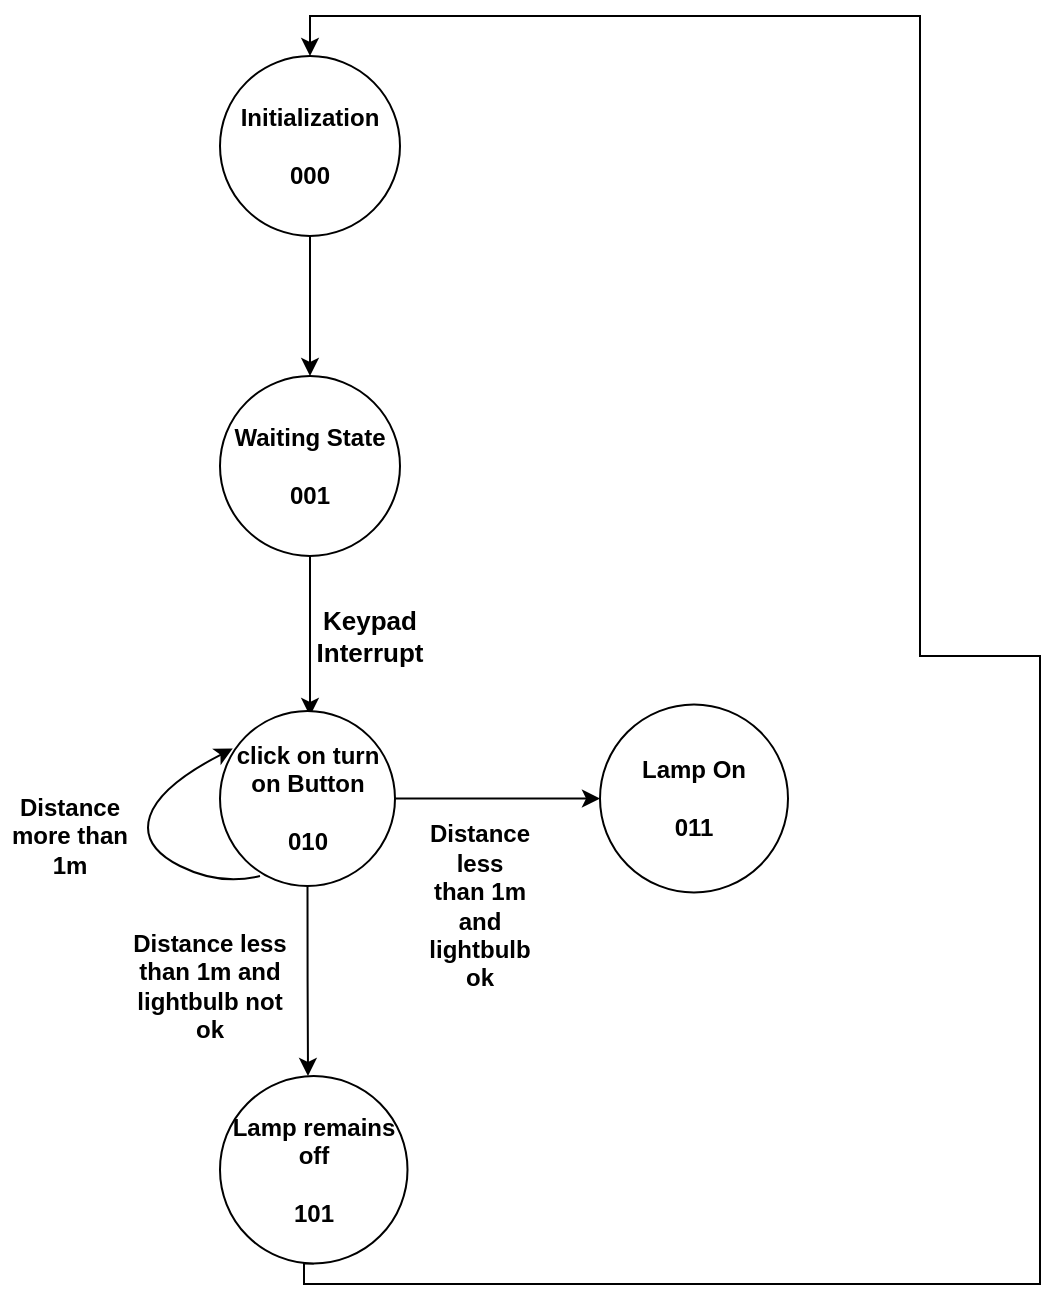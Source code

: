 <mxfile version="13.5.5" type="github">
  <diagram id="C5RBs43oDa-KdzZeNtuy" name="Page-1">
    <mxGraphModel dx="1038" dy="2886" grid="1" gridSize="10" guides="1" tooltips="1" connect="1" arrows="1" fold="1" page="1" pageScale="1" pageWidth="827" pageHeight="1169" math="0" shadow="0">
      <root>
        <mxCell id="WIyWlLk6GJQsqaUBKTNV-0" />
        <mxCell id="WIyWlLk6GJQsqaUBKTNV-1" parent="WIyWlLk6GJQsqaUBKTNV-0" />
        <mxCell id="OIHfa1k98YDZYsbXEpAn-5" style="edgeStyle=orthogonalEdgeStyle;rounded=0;orthogonalLoop=1;jettySize=auto;html=1;entryX=0.5;entryY=0;entryDx=0;entryDy=0;" edge="1" parent="WIyWlLk6GJQsqaUBKTNV-1" source="OIHfa1k98YDZYsbXEpAn-4" target="OIHfa1k98YDZYsbXEpAn-6">
          <mxGeometry relative="1" as="geometry">
            <mxPoint x="180" y="-2120" as="targetPoint" />
            <Array as="points" />
          </mxGeometry>
        </mxCell>
        <mxCell id="OIHfa1k98YDZYsbXEpAn-4" value="&lt;b&gt;Initialization&lt;br&gt;&lt;br&gt;000&lt;/b&gt;" style="ellipse;whiteSpace=wrap;html=1;aspect=fixed;" vertex="1" parent="WIyWlLk6GJQsqaUBKTNV-1">
          <mxGeometry x="130" y="-2270" width="90" height="90" as="geometry" />
        </mxCell>
        <mxCell id="OIHfa1k98YDZYsbXEpAn-7" style="edgeStyle=orthogonalEdgeStyle;rounded=0;orthogonalLoop=1;jettySize=auto;html=1;" edge="1" parent="WIyWlLk6GJQsqaUBKTNV-1" source="OIHfa1k98YDZYsbXEpAn-6">
          <mxGeometry relative="1" as="geometry">
            <mxPoint x="175" y="-1940" as="targetPoint" />
          </mxGeometry>
        </mxCell>
        <mxCell id="OIHfa1k98YDZYsbXEpAn-6" value="&lt;b&gt;Waiting State&lt;br&gt;&lt;br&gt;001&lt;/b&gt;" style="ellipse;whiteSpace=wrap;html=1;aspect=fixed;" vertex="1" parent="WIyWlLk6GJQsqaUBKTNV-1">
          <mxGeometry x="130" y="-2110" width="90" height="90" as="geometry" />
        </mxCell>
        <mxCell id="OIHfa1k98YDZYsbXEpAn-15" style="edgeStyle=orthogonalEdgeStyle;rounded=0;orthogonalLoop=1;jettySize=auto;html=1;entryX=0;entryY=0.5;entryDx=0;entryDy=0;" edge="1" parent="WIyWlLk6GJQsqaUBKTNV-1" source="OIHfa1k98YDZYsbXEpAn-8" target="OIHfa1k98YDZYsbXEpAn-14">
          <mxGeometry relative="1" as="geometry" />
        </mxCell>
        <mxCell id="OIHfa1k98YDZYsbXEpAn-19" style="edgeStyle=orthogonalEdgeStyle;rounded=0;orthogonalLoop=1;jettySize=auto;html=1;exitX=0.5;exitY=1;exitDx=0;exitDy=0;" edge="1" parent="WIyWlLk6GJQsqaUBKTNV-1" source="OIHfa1k98YDZYsbXEpAn-8">
          <mxGeometry relative="1" as="geometry">
            <mxPoint x="174" y="-1760" as="targetPoint" />
          </mxGeometry>
        </mxCell>
        <mxCell id="OIHfa1k98YDZYsbXEpAn-8" value="&lt;b&gt;click on turn on Button&lt;br&gt;&lt;br&gt;010&lt;/b&gt;" style="ellipse;whiteSpace=wrap;html=1;aspect=fixed;" vertex="1" parent="WIyWlLk6GJQsqaUBKTNV-1">
          <mxGeometry x="130" y="-1942.5" width="87.5" height="87.5" as="geometry" />
        </mxCell>
        <mxCell id="OIHfa1k98YDZYsbXEpAn-9" value="&lt;b&gt;&lt;font style=&quot;font-size: 13px&quot;&gt;Keypad Interrupt&lt;/font&gt;&lt;/b&gt;" style="text;html=1;strokeColor=none;fillColor=none;align=center;verticalAlign=middle;whiteSpace=wrap;rounded=0;" vertex="1" parent="WIyWlLk6GJQsqaUBKTNV-1">
          <mxGeometry x="180" y="-2000" width="50" height="40" as="geometry" />
        </mxCell>
        <mxCell id="OIHfa1k98YDZYsbXEpAn-11" value="&lt;b&gt;Distance more than 1m&lt;/b&gt;" style="text;html=1;strokeColor=none;fillColor=none;align=center;verticalAlign=middle;whiteSpace=wrap;rounded=0;" vertex="1" parent="WIyWlLk6GJQsqaUBKTNV-1">
          <mxGeometry x="20" y="-1905" width="70" height="50" as="geometry" />
        </mxCell>
        <mxCell id="OIHfa1k98YDZYsbXEpAn-13" value="" style="curved=1;endArrow=classic;html=1;entryX=0.073;entryY=0.214;entryDx=0;entryDy=0;entryPerimeter=0;" edge="1" parent="WIyWlLk6GJQsqaUBKTNV-1" target="OIHfa1k98YDZYsbXEpAn-8">
          <mxGeometry width="50" height="50" relative="1" as="geometry">
            <mxPoint x="150" y="-1860" as="sourcePoint" />
            <mxPoint x="130" y="-1920" as="targetPoint" />
            <Array as="points">
              <mxPoint x="130" y="-1855" />
              <mxPoint x="90" y="-1875" />
              <mxPoint x="100" y="-1905" />
            </Array>
          </mxGeometry>
        </mxCell>
        <mxCell id="OIHfa1k98YDZYsbXEpAn-14" value="&lt;b&gt;Lamp On&lt;br&gt;&lt;br&gt;011&lt;/b&gt;" style="ellipse;whiteSpace=wrap;html=1;aspect=fixed;" vertex="1" parent="WIyWlLk6GJQsqaUBKTNV-1">
          <mxGeometry x="320" y="-1945.75" width="94" height="94" as="geometry" />
        </mxCell>
        <mxCell id="OIHfa1k98YDZYsbXEpAn-17" value="&lt;b&gt;Distance less than 1m and lightbulb ok&lt;/b&gt;" style="text;html=1;strokeColor=none;fillColor=none;align=center;verticalAlign=middle;whiteSpace=wrap;rounded=0;" vertex="1" parent="WIyWlLk6GJQsqaUBKTNV-1">
          <mxGeometry x="240" y="-1855" width="40" height="20" as="geometry" />
        </mxCell>
        <mxCell id="OIHfa1k98YDZYsbXEpAn-22" style="edgeStyle=orthogonalEdgeStyle;rounded=0;orthogonalLoop=1;jettySize=auto;html=1;exitX=0.5;exitY=1;exitDx=0;exitDy=0;entryX=0.5;entryY=0;entryDx=0;entryDy=0;" edge="1" parent="WIyWlLk6GJQsqaUBKTNV-1" source="OIHfa1k98YDZYsbXEpAn-20" target="OIHfa1k98YDZYsbXEpAn-4">
          <mxGeometry relative="1" as="geometry">
            <Array as="points">
              <mxPoint x="172" y="-1656" />
              <mxPoint x="540" y="-1656" />
              <mxPoint x="540" y="-1970" />
              <mxPoint x="480" y="-1970" />
              <mxPoint x="480" y="-2290" />
              <mxPoint x="175" y="-2290" />
            </Array>
          </mxGeometry>
        </mxCell>
        <mxCell id="OIHfa1k98YDZYsbXEpAn-20" value="&lt;b&gt;Lamp remains off&lt;br&gt;&lt;br&gt;101&lt;/b&gt;" style="ellipse;whiteSpace=wrap;html=1;aspect=fixed;" vertex="1" parent="WIyWlLk6GJQsqaUBKTNV-1">
          <mxGeometry x="130" y="-1760" width="93.75" height="93.75" as="geometry" />
        </mxCell>
        <mxCell id="OIHfa1k98YDZYsbXEpAn-21" value="&lt;b&gt;Distance less than 1m and lightbulb not ok&lt;/b&gt;" style="text;html=1;strokeColor=none;fillColor=none;align=center;verticalAlign=middle;whiteSpace=wrap;rounded=0;" vertex="1" parent="WIyWlLk6GJQsqaUBKTNV-1">
          <mxGeometry x="80" y="-1835" width="90" height="60" as="geometry" />
        </mxCell>
      </root>
    </mxGraphModel>
  </diagram>
</mxfile>
